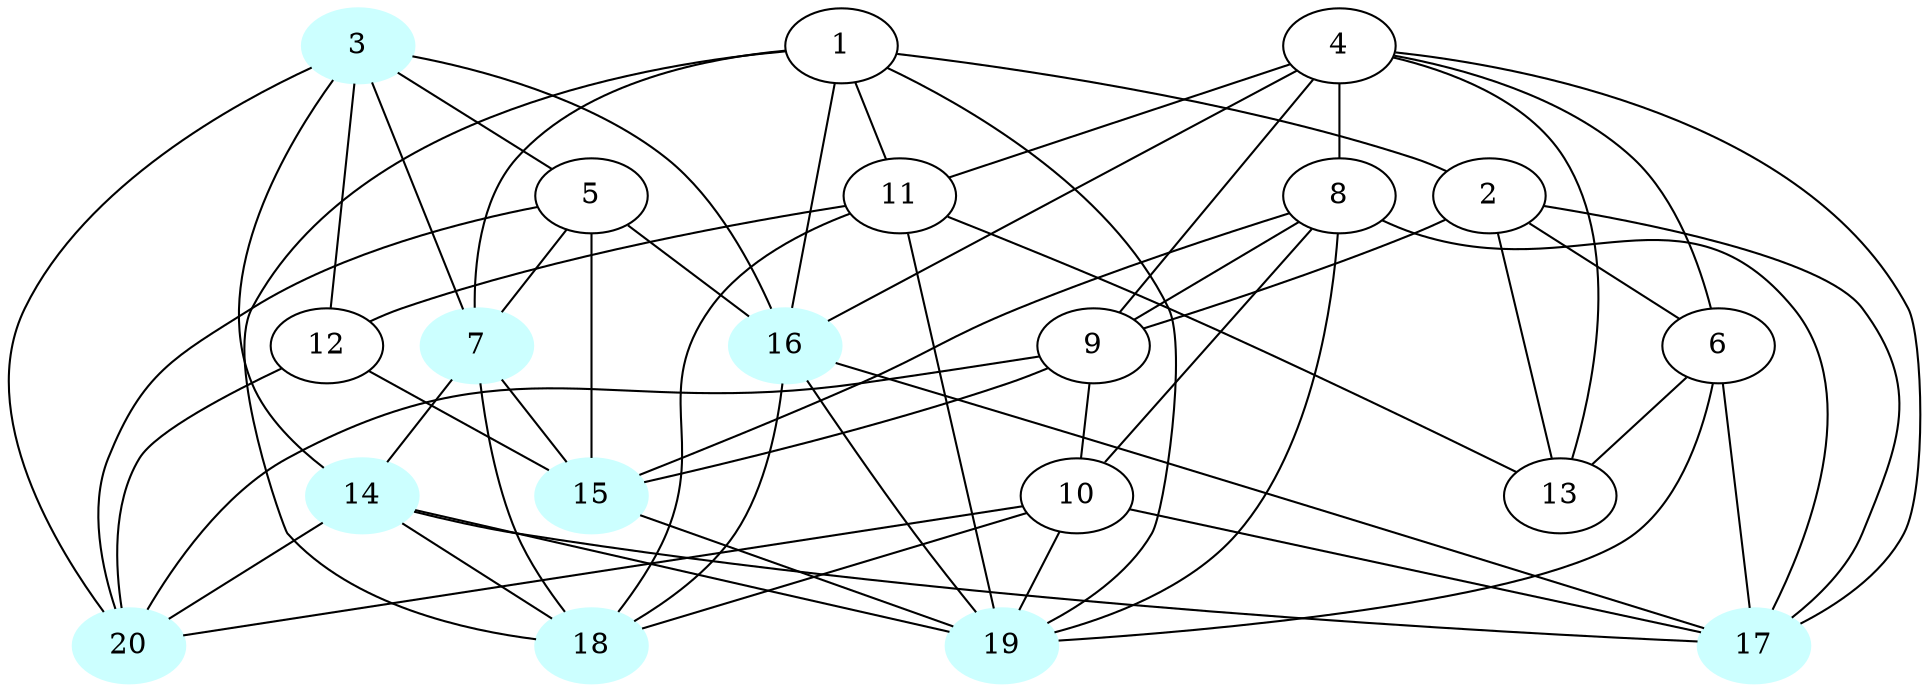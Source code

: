 graph G {
    3 [style=filled, color="#CCFFFF"];
    7 [style=filled, color="#CCFFFF"];
    14 [style=filled, color="#CCFFFF"];
    15 [style=filled, color="#CCFFFF"];
    16 [style=filled, color="#CCFFFF"];
    17 [style=filled, color="#CCFFFF"];
    18 [style=filled, color="#CCFFFF"];
    19 [style=filled, color="#CCFFFF"];
    20 [style=filled, color="#CCFFFF"];
    1 -- 2 [len= 2]
    1 -- 7 [len= 2]
    1 -- 11 [len= 2]
    1 -- 16 [len= 2]
    1 -- 18 [len= 2]
    1 -- 19 [len= 2]
    2 -- 6 [len= 2]
    2 -- 9 [len= 2]
    2 -- 13 [len= 2]
    2 -- 17 [len= 2]
    3 -- 5 [len= 2]
    3 -- 7 [len= 2]
    3 -- 12 [len= 2]
    3 -- 14 [len= 2]
    3 -- 16 [len= 2]
    3 -- 20 [len= 2]
    4 -- 6 [len= 2]
    4 -- 8 [len= 2]
    4 -- 9 [len= 2]
    4 -- 11 [len= 2]
    4 -- 13 [len= 2]
    4 -- 16 [len= 2]
    4 -- 17 [len= 2]
    5 -- 7 [len= 2]
    5 -- 15 [len= 2]
    5 -- 16 [len= 2]
    5 -- 20 [len= 2]
    6 -- 13 [len= 2]
    6 -- 17 [len= 2]
    6 -- 19 [len= 2]
    7 -- 14 [len= 2]
    7 -- 15 [len= 2]
    7 -- 18 [len= 2]
    8 -- 9 [len= 2]
    8 -- 10 [len= 2]
    8 -- 15 [len= 2]
    8 -- 17 [len= 2]
    8 -- 19 [len= 2]
    9 -- 10 [len= 2]
    9 -- 15 [len= 2]
    9 -- 20 [len= 2]
    10 -- 17 [len= 2]
    10 -- 18 [len= 2]
    10 -- 19 [len= 2]
    10 -- 20 [len= 2]
    11 -- 12 [len= 2]
    11 -- 13 [len= 2]
    11 -- 18 [len= 2]
    11 -- 19 [len= 2]
    12 -- 15 [len= 2]
    12 -- 20 [len= 2]
    14 -- 17 [len= 2]
    14 -- 18 [len= 2]
    14 -- 19 [len= 2]
    14 -- 20 [len= 2]
    15 -- 19 [len= 2]
    16 -- 17 [len= 2]
    16 -- 18 [len= 2]
    16 -- 19 [len= 2]
}
